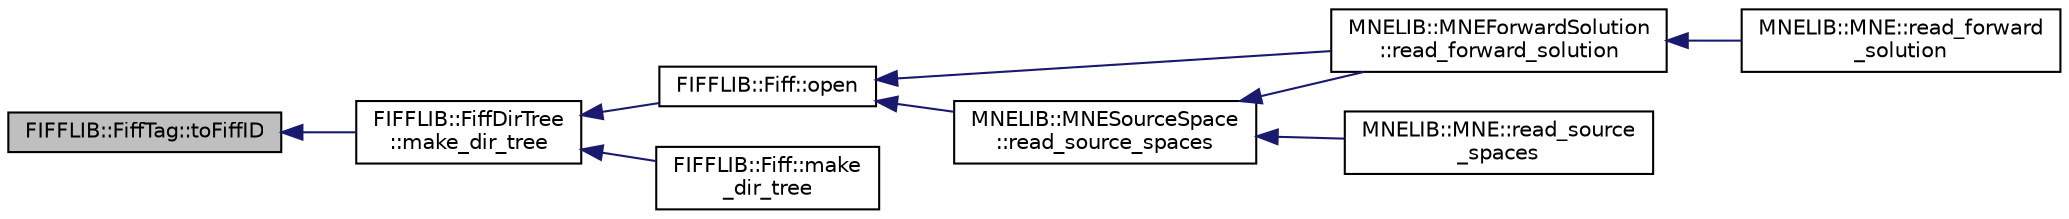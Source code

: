 digraph "FIFFLIB::FiffTag::toFiffID"
{
  edge [fontname="Helvetica",fontsize="10",labelfontname="Helvetica",labelfontsize="10"];
  node [fontname="Helvetica",fontsize="10",shape=record];
  rankdir="LR";
  Node1 [label="FIFFLIB::FiffTag::toFiffID",height=0.2,width=0.4,color="black", fillcolor="grey75", style="filled" fontcolor="black"];
  Node1 -> Node2 [dir="back",color="midnightblue",fontsize="10",style="solid",fontname="Helvetica"];
  Node2 [label="FIFFLIB::FiffDirTree\l::make_dir_tree",height=0.2,width=0.4,color="black", fillcolor="white", style="filled",URL="$class_f_i_f_f_l_i_b_1_1_fiff_dir_tree.html#a0401a359c1d7f0dbd07c486cb2378983"];
  Node2 -> Node3 [dir="back",color="midnightblue",fontsize="10",style="solid",fontname="Helvetica"];
  Node3 [label="FIFFLIB::Fiff::open",height=0.2,width=0.4,color="black", fillcolor="white", style="filled",URL="$class_f_i_f_f_l_i_b_1_1_fiff.html#a948db983da423aa579ff9e1f3987a0d4"];
  Node3 -> Node4 [dir="back",color="midnightblue",fontsize="10",style="solid",fontname="Helvetica"];
  Node4 [label="MNELIB::MNEForwardSolution\l::read_forward_solution",height=0.2,width=0.4,color="black", fillcolor="white", style="filled",URL="$class_m_n_e_l_i_b_1_1_m_n_e_forward_solution.html#ae90f24d6b33ef9be71b6d048d9a9e1d2"];
  Node4 -> Node5 [dir="back",color="midnightblue",fontsize="10",style="solid",fontname="Helvetica"];
  Node5 [label="MNELIB::MNE::read_forward\l_solution",height=0.2,width=0.4,color="black", fillcolor="white", style="filled",URL="$class_m_n_e_l_i_b_1_1_m_n_e.html#aa0f464cac279f4bf33eb96eb247c13d4"];
  Node3 -> Node6 [dir="back",color="midnightblue",fontsize="10",style="solid",fontname="Helvetica"];
  Node6 [label="MNELIB::MNESourceSpace\l::read_source_spaces",height=0.2,width=0.4,color="black", fillcolor="white", style="filled",URL="$class_m_n_e_l_i_b_1_1_m_n_e_source_space.html#a11223fff767c717f6a55e5d38b33251c"];
  Node6 -> Node7 [dir="back",color="midnightblue",fontsize="10",style="solid",fontname="Helvetica"];
  Node7 [label="MNELIB::MNE::read_source\l_spaces",height=0.2,width=0.4,color="black", fillcolor="white", style="filled",URL="$class_m_n_e_l_i_b_1_1_m_n_e.html#a2b945d0bdf4f59df383199b18f846c65"];
  Node6 -> Node4 [dir="back",color="midnightblue",fontsize="10",style="solid",fontname="Helvetica"];
  Node2 -> Node8 [dir="back",color="midnightblue",fontsize="10",style="solid",fontname="Helvetica"];
  Node8 [label="FIFFLIB::Fiff::make\l_dir_tree",height=0.2,width=0.4,color="black", fillcolor="white", style="filled",URL="$class_f_i_f_f_l_i_b_1_1_fiff.html#a714641f617f19554f0bd204c5c7315e2"];
}
